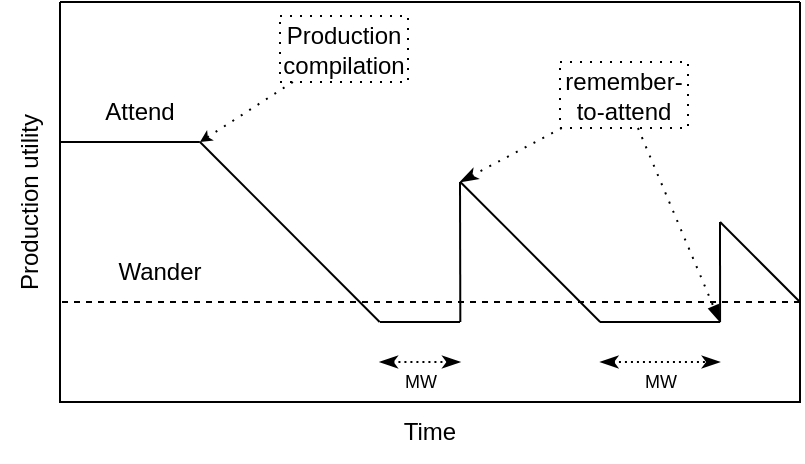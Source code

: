 <mxfile>
    <diagram id="C5RBs43oDa-KdzZeNtuy" name="Page-1">
        <mxGraphModel dx="1058" dy="439" grid="1" gridSize="10" guides="1" tooltips="1" connect="1" arrows="1" fold="1" page="0" pageScale="1" pageWidth="827" pageHeight="1169" background="none" math="0" shadow="0">
            <root>
                <mxCell id="WIyWlLk6GJQsqaUBKTNV-0"/>
                <mxCell id="WIyWlLk6GJQsqaUBKTNV-1" parent="WIyWlLk6GJQsqaUBKTNV-0"/>
                <mxCell id="36" value="" style="swimlane;startSize=0;fontSize=12;" parent="WIyWlLk6GJQsqaUBKTNV-1" vertex="1">
                    <mxGeometry x="-240" y="290" width="370" height="200" as="geometry"/>
                </mxCell>
                <mxCell id="48" value="" style="endArrow=none;html=1;fontSize=12;entryX=0.432;entryY=0.8;entryDx=0;entryDy=0;entryPerimeter=0;" parent="36" target="36" edge="1">
                    <mxGeometry width="50" height="50" relative="1" as="geometry">
                        <mxPoint x="70" y="70" as="sourcePoint"/>
                        <mxPoint x="160" y="160" as="targetPoint"/>
                    </mxGeometry>
                </mxCell>
                <mxCell id="49" value="" style="endArrow=none;html=1;fontSize=12;exitX=0.541;exitY=0.8;exitDx=0;exitDy=0;exitPerimeter=0;" parent="36" source="36" edge="1">
                    <mxGeometry width="50" height="50" relative="1" as="geometry">
                        <mxPoint x="160" y="160" as="sourcePoint"/>
                        <mxPoint x="200" y="90" as="targetPoint"/>
                    </mxGeometry>
                </mxCell>
                <mxCell id="57" value="" style="endArrow=none;html=1;fontSize=12;" parent="36" edge="1">
                    <mxGeometry width="50" height="50" relative="1" as="geometry">
                        <mxPoint x="160" y="160" as="sourcePoint"/>
                        <mxPoint x="200" y="160" as="targetPoint"/>
                    </mxGeometry>
                </mxCell>
                <mxCell id="58" value="" style="endArrow=none;html=1;fontSize=12;" parent="36" edge="1">
                    <mxGeometry width="50" height="50" relative="1" as="geometry">
                        <mxPoint x="270" y="160" as="sourcePoint"/>
                        <mxPoint x="330" y="160" as="targetPoint"/>
                    </mxGeometry>
                </mxCell>
                <mxCell id="59" value="Attend" style="text;html=1;strokeColor=none;fillColor=none;align=center;verticalAlign=middle;whiteSpace=wrap;rounded=0;fontSize=12;" parent="36" vertex="1">
                    <mxGeometry x="10" y="40" width="60" height="30" as="geometry"/>
                </mxCell>
                <mxCell id="61" value="Wander" style="text;html=1;strokeColor=none;fillColor=none;align=center;verticalAlign=middle;whiteSpace=wrap;rounded=0;fontSize=12;" parent="36" vertex="1">
                    <mxGeometry x="20" y="120" width="60" height="30" as="geometry"/>
                </mxCell>
                <mxCell id="63" style="edgeStyle=none;html=1;targetPerimeterSpacing=0;endSize=3;jumpSize=0;dashed=1;dashPattern=1 4;endArrow=classic;endFill=1;" parent="36" source="62" edge="1">
                    <mxGeometry relative="1" as="geometry">
                        <mxPoint x="70" y="70" as="targetPoint"/>
                    </mxGeometry>
                </mxCell>
                <mxCell id="62" value="Production compilation" style="text;html=1;strokeColor=default;fillColor=none;align=center;verticalAlign=middle;whiteSpace=wrap;rounded=0;strokeWidth=1;perimeterSpacing=0;spacingTop=4;spacingBottom=4;spacingLeft=4;spacingRight=4;dashed=1;dashPattern=1 4;" parent="36" vertex="1">
                    <mxGeometry x="110" y="7" width="64" height="33" as="geometry"/>
                </mxCell>
                <mxCell id="66" value="remember-to-attend" style="text;html=1;strokeColor=default;fillColor=none;align=center;verticalAlign=middle;whiteSpace=wrap;rounded=0;strokeWidth=1;perimeterSpacing=0;spacingTop=4;spacingBottom=4;spacingLeft=4;spacingRight=4;dashed=1;dashPattern=1 4;" vertex="1" parent="36">
                    <mxGeometry x="250" y="30" width="64" height="33" as="geometry"/>
                </mxCell>
                <mxCell id="37" value="Time" style="text;html=1;strokeColor=none;fillColor=none;align=center;verticalAlign=middle;whiteSpace=wrap;rounded=0;fontSize=12;" parent="WIyWlLk6GJQsqaUBKTNV-1" vertex="1">
                    <mxGeometry x="-85" y="490" width="60" height="30" as="geometry"/>
                </mxCell>
                <mxCell id="38" value="Production utility" style="text;html=1;strokeColor=none;fillColor=none;align=center;verticalAlign=middle;whiteSpace=wrap;rounded=0;fontSize=12;rotation=270;" parent="WIyWlLk6GJQsqaUBKTNV-1" vertex="1">
                    <mxGeometry x="-320" y="375" width="130" height="30" as="geometry"/>
                </mxCell>
                <mxCell id="44" value="" style="endArrow=none;html=1;fontSize=12;entryX=0;entryY=0.75;entryDx=0;entryDy=0;exitX=1;exitY=0.75;exitDx=0;exitDy=0;dashed=1;" parent="WIyWlLk6GJQsqaUBKTNV-1" source="36" target="36" edge="1">
                    <mxGeometry width="50" height="50" relative="1" as="geometry">
                        <mxPoint x="-130.0" y="419.59" as="sourcePoint"/>
                        <mxPoint x="-240" y="419.09" as="targetPoint"/>
                    </mxGeometry>
                </mxCell>
                <mxCell id="46" value="" style="endArrow=none;html=1;fontSize=12;entryX=0.189;entryY=0.35;entryDx=0;entryDy=0;entryPerimeter=0;" parent="WIyWlLk6GJQsqaUBKTNV-1" target="36" edge="1">
                    <mxGeometry width="50" height="50" relative="1" as="geometry">
                        <mxPoint x="-240" y="360" as="sourcePoint"/>
                        <mxPoint x="-170" y="358" as="targetPoint"/>
                    </mxGeometry>
                </mxCell>
                <mxCell id="47" value="" style="endArrow=none;html=1;fontSize=12;exitX=0.75;exitY=1;exitDx=0;exitDy=0;" parent="WIyWlLk6GJQsqaUBKTNV-1" source="38" target="36" edge="1">
                    <mxGeometry width="50" height="50" relative="1" as="geometry">
                        <mxPoint x="-190" y="280" as="sourcePoint"/>
                        <mxPoint x="-170" y="358" as="targetPoint"/>
                    </mxGeometry>
                </mxCell>
                <mxCell id="52" value="" style="endArrow=none;html=1;fontSize=12;exitX=0.892;exitY=0.55;exitDx=0;exitDy=0;exitPerimeter=0;entryX=1;entryY=0.75;entryDx=0;entryDy=0;" parent="WIyWlLk6GJQsqaUBKTNV-1" source="36" target="36" edge="1">
                    <mxGeometry width="50" height="50" relative="1" as="geometry">
                        <mxPoint y="390" as="sourcePoint"/>
                        <mxPoint x="140" y="450" as="targetPoint"/>
                    </mxGeometry>
                </mxCell>
                <mxCell id="51" value="" style="endArrow=none;html=1;fontSize=12;entryX=0.892;entryY=0.8;entryDx=0;entryDy=0;entryPerimeter=0;" parent="WIyWlLk6GJQsqaUBKTNV-1" target="36" edge="1">
                    <mxGeometry width="50" height="50" relative="1" as="geometry">
                        <mxPoint x="90" y="400" as="sourcePoint"/>
                        <mxPoint y="450" as="targetPoint"/>
                    </mxGeometry>
                </mxCell>
                <mxCell id="50" value="" style="endArrow=none;html=1;fontSize=12;exitX=0.73;exitY=0.8;exitDx=0;exitDy=0;exitPerimeter=0;entryX=0.541;entryY=0.45;entryDx=0;entryDy=0;entryPerimeter=0;" parent="WIyWlLk6GJQsqaUBKTNV-1" source="36" target="36" edge="1">
                    <mxGeometry width="50" height="50" relative="1" as="geometry">
                        <mxPoint x="-270" y="330" as="sourcePoint"/>
                        <mxPoint x="-80" y="380" as="targetPoint"/>
                    </mxGeometry>
                </mxCell>
                <mxCell id="64" value="MW" style="endArrow=classicThin;startArrow=classicThin;html=1;entryX=0.541;entryY=0.9;entryDx=0;entryDy=0;entryPerimeter=0;exitX=0.432;exitY=0.9;exitDx=0;exitDy=0;exitPerimeter=0;endFill=1;dashed=1;dashPattern=1 2;startFill=1;labelPosition=center;verticalLabelPosition=middle;align=center;verticalAlign=middle;fontSize=9;" edge="1" parent="WIyWlLk6GJQsqaUBKTNV-1" source="36" target="36">
                    <mxGeometry x="-0.0" y="-10" width="50" height="50" relative="1" as="geometry">
                        <mxPoint x="-130" y="510" as="sourcePoint"/>
                        <mxPoint x="-80" y="460" as="targetPoint"/>
                        <mxPoint as="offset"/>
                    </mxGeometry>
                </mxCell>
                <mxCell id="65" value="MW" style="endArrow=classicThin;startArrow=classicThin;html=1;exitX=0.73;exitY=0.9;exitDx=0;exitDy=0;exitPerimeter=0;endFill=1;dashed=1;dashPattern=1 2;startFill=1;fontSize=9;" edge="1" parent="WIyWlLk6GJQsqaUBKTNV-1" source="36">
                    <mxGeometry x="-0.002" y="-10" width="50" height="50" relative="1" as="geometry">
                        <mxPoint x="-70.16" y="480" as="sourcePoint"/>
                        <mxPoint x="90" y="470" as="targetPoint"/>
                        <mxPoint as="offset"/>
                    </mxGeometry>
                </mxCell>
                <mxCell id="67" style="edgeStyle=none;html=1;dashed=1;dashPattern=1 4;startArrow=none;startFill=0;endArrow=classicThin;endFill=1;" edge="1" parent="WIyWlLk6GJQsqaUBKTNV-1" source="66">
                    <mxGeometry relative="1" as="geometry">
                        <mxPoint x="-40" y="380" as="targetPoint"/>
                    </mxGeometry>
                </mxCell>
                <mxCell id="68" style="edgeStyle=none;html=1;dashed=1;dashPattern=1 4;fontSize=10;startArrow=none;startFill=0;endArrow=blockThin;endFill=1;" edge="1" parent="WIyWlLk6GJQsqaUBKTNV-1" source="66">
                    <mxGeometry relative="1" as="geometry">
                        <mxPoint x="90" y="450" as="targetPoint"/>
                    </mxGeometry>
                </mxCell>
            </root>
        </mxGraphModel>
    </diagram>
</mxfile>